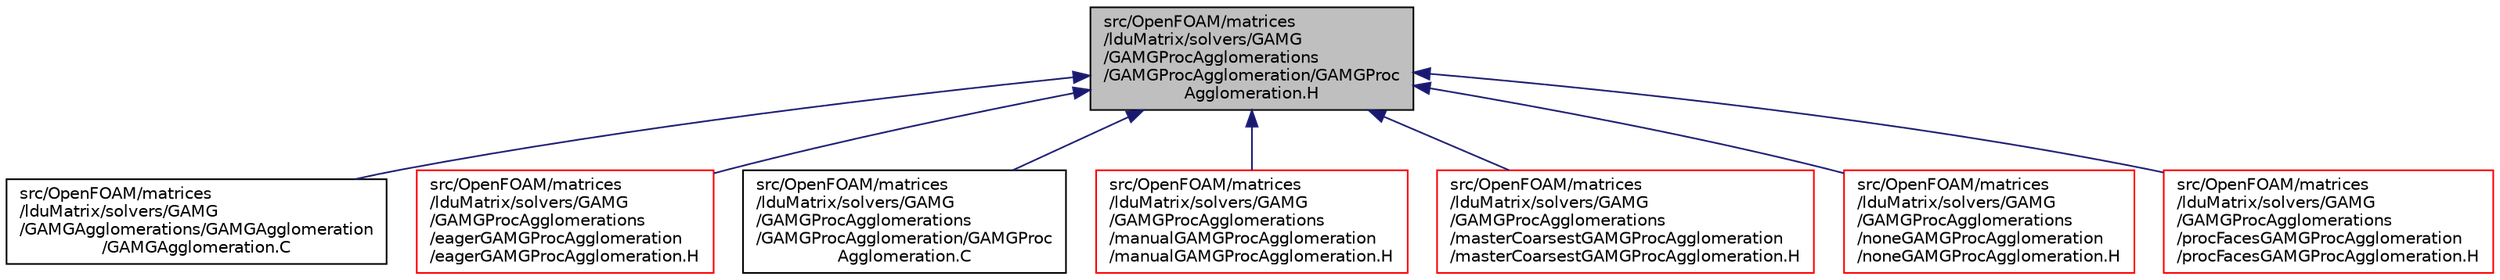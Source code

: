 digraph "src/OpenFOAM/matrices/lduMatrix/solvers/GAMG/GAMGProcAgglomerations/GAMGProcAgglomeration/GAMGProcAgglomeration.H"
{
  bgcolor="transparent";
  edge [fontname="Helvetica",fontsize="10",labelfontname="Helvetica",labelfontsize="10"];
  node [fontname="Helvetica",fontsize="10",shape=record];
  Node1 [label="src/OpenFOAM/matrices\l/lduMatrix/solvers/GAMG\l/GAMGProcAgglomerations\l/GAMGProcAgglomeration/GAMGProc\lAgglomeration.H",height=0.2,width=0.4,color="black", fillcolor="grey75", style="filled", fontcolor="black"];
  Node1 -> Node2 [dir="back",color="midnightblue",fontsize="10",style="solid",fontname="Helvetica"];
  Node2 [label="src/OpenFOAM/matrices\l/lduMatrix/solvers/GAMG\l/GAMGAgglomerations/GAMGAgglomeration\l/GAMGAgglomeration.C",height=0.2,width=0.4,color="black",URL="$a08537.html"];
  Node1 -> Node3 [dir="back",color="midnightblue",fontsize="10",style="solid",fontname="Helvetica"];
  Node3 [label="src/OpenFOAM/matrices\l/lduMatrix/solvers/GAMG\l/GAMGProcAgglomerations\l/eagerGAMGProcAgglomeration\l/eagerGAMGProcAgglomeration.H",height=0.2,width=0.4,color="red",URL="$a08544.html"];
  Node1 -> Node4 [dir="back",color="midnightblue",fontsize="10",style="solid",fontname="Helvetica"];
  Node4 [label="src/OpenFOAM/matrices\l/lduMatrix/solvers/GAMG\l/GAMGProcAgglomerations\l/GAMGProcAgglomeration/GAMGProc\lAgglomeration.C",height=0.2,width=0.4,color="black",URL="$a08545.html"];
  Node1 -> Node5 [dir="back",color="midnightblue",fontsize="10",style="solid",fontname="Helvetica"];
  Node5 [label="src/OpenFOAM/matrices\l/lduMatrix/solvers/GAMG\l/GAMGProcAgglomerations\l/manualGAMGProcAgglomeration\l/manualGAMGProcAgglomeration.H",height=0.2,width=0.4,color="red",URL="$a08548.html"];
  Node1 -> Node6 [dir="back",color="midnightblue",fontsize="10",style="solid",fontname="Helvetica"];
  Node6 [label="src/OpenFOAM/matrices\l/lduMatrix/solvers/GAMG\l/GAMGProcAgglomerations\l/masterCoarsestGAMGProcAgglomeration\l/masterCoarsestGAMGProcAgglomeration.H",height=0.2,width=0.4,color="red",URL="$a08550.html"];
  Node1 -> Node7 [dir="back",color="midnightblue",fontsize="10",style="solid",fontname="Helvetica"];
  Node7 [label="src/OpenFOAM/matrices\l/lduMatrix/solvers/GAMG\l/GAMGProcAgglomerations\l/noneGAMGProcAgglomeration\l/noneGAMGProcAgglomeration.H",height=0.2,width=0.4,color="red",URL="$a08552.html"];
  Node1 -> Node8 [dir="back",color="midnightblue",fontsize="10",style="solid",fontname="Helvetica"];
  Node8 [label="src/OpenFOAM/matrices\l/lduMatrix/solvers/GAMG\l/GAMGProcAgglomerations\l/procFacesGAMGProcAgglomeration\l/procFacesGAMGProcAgglomeration.H",height=0.2,width=0.4,color="red",URL="$a08554.html"];
}
